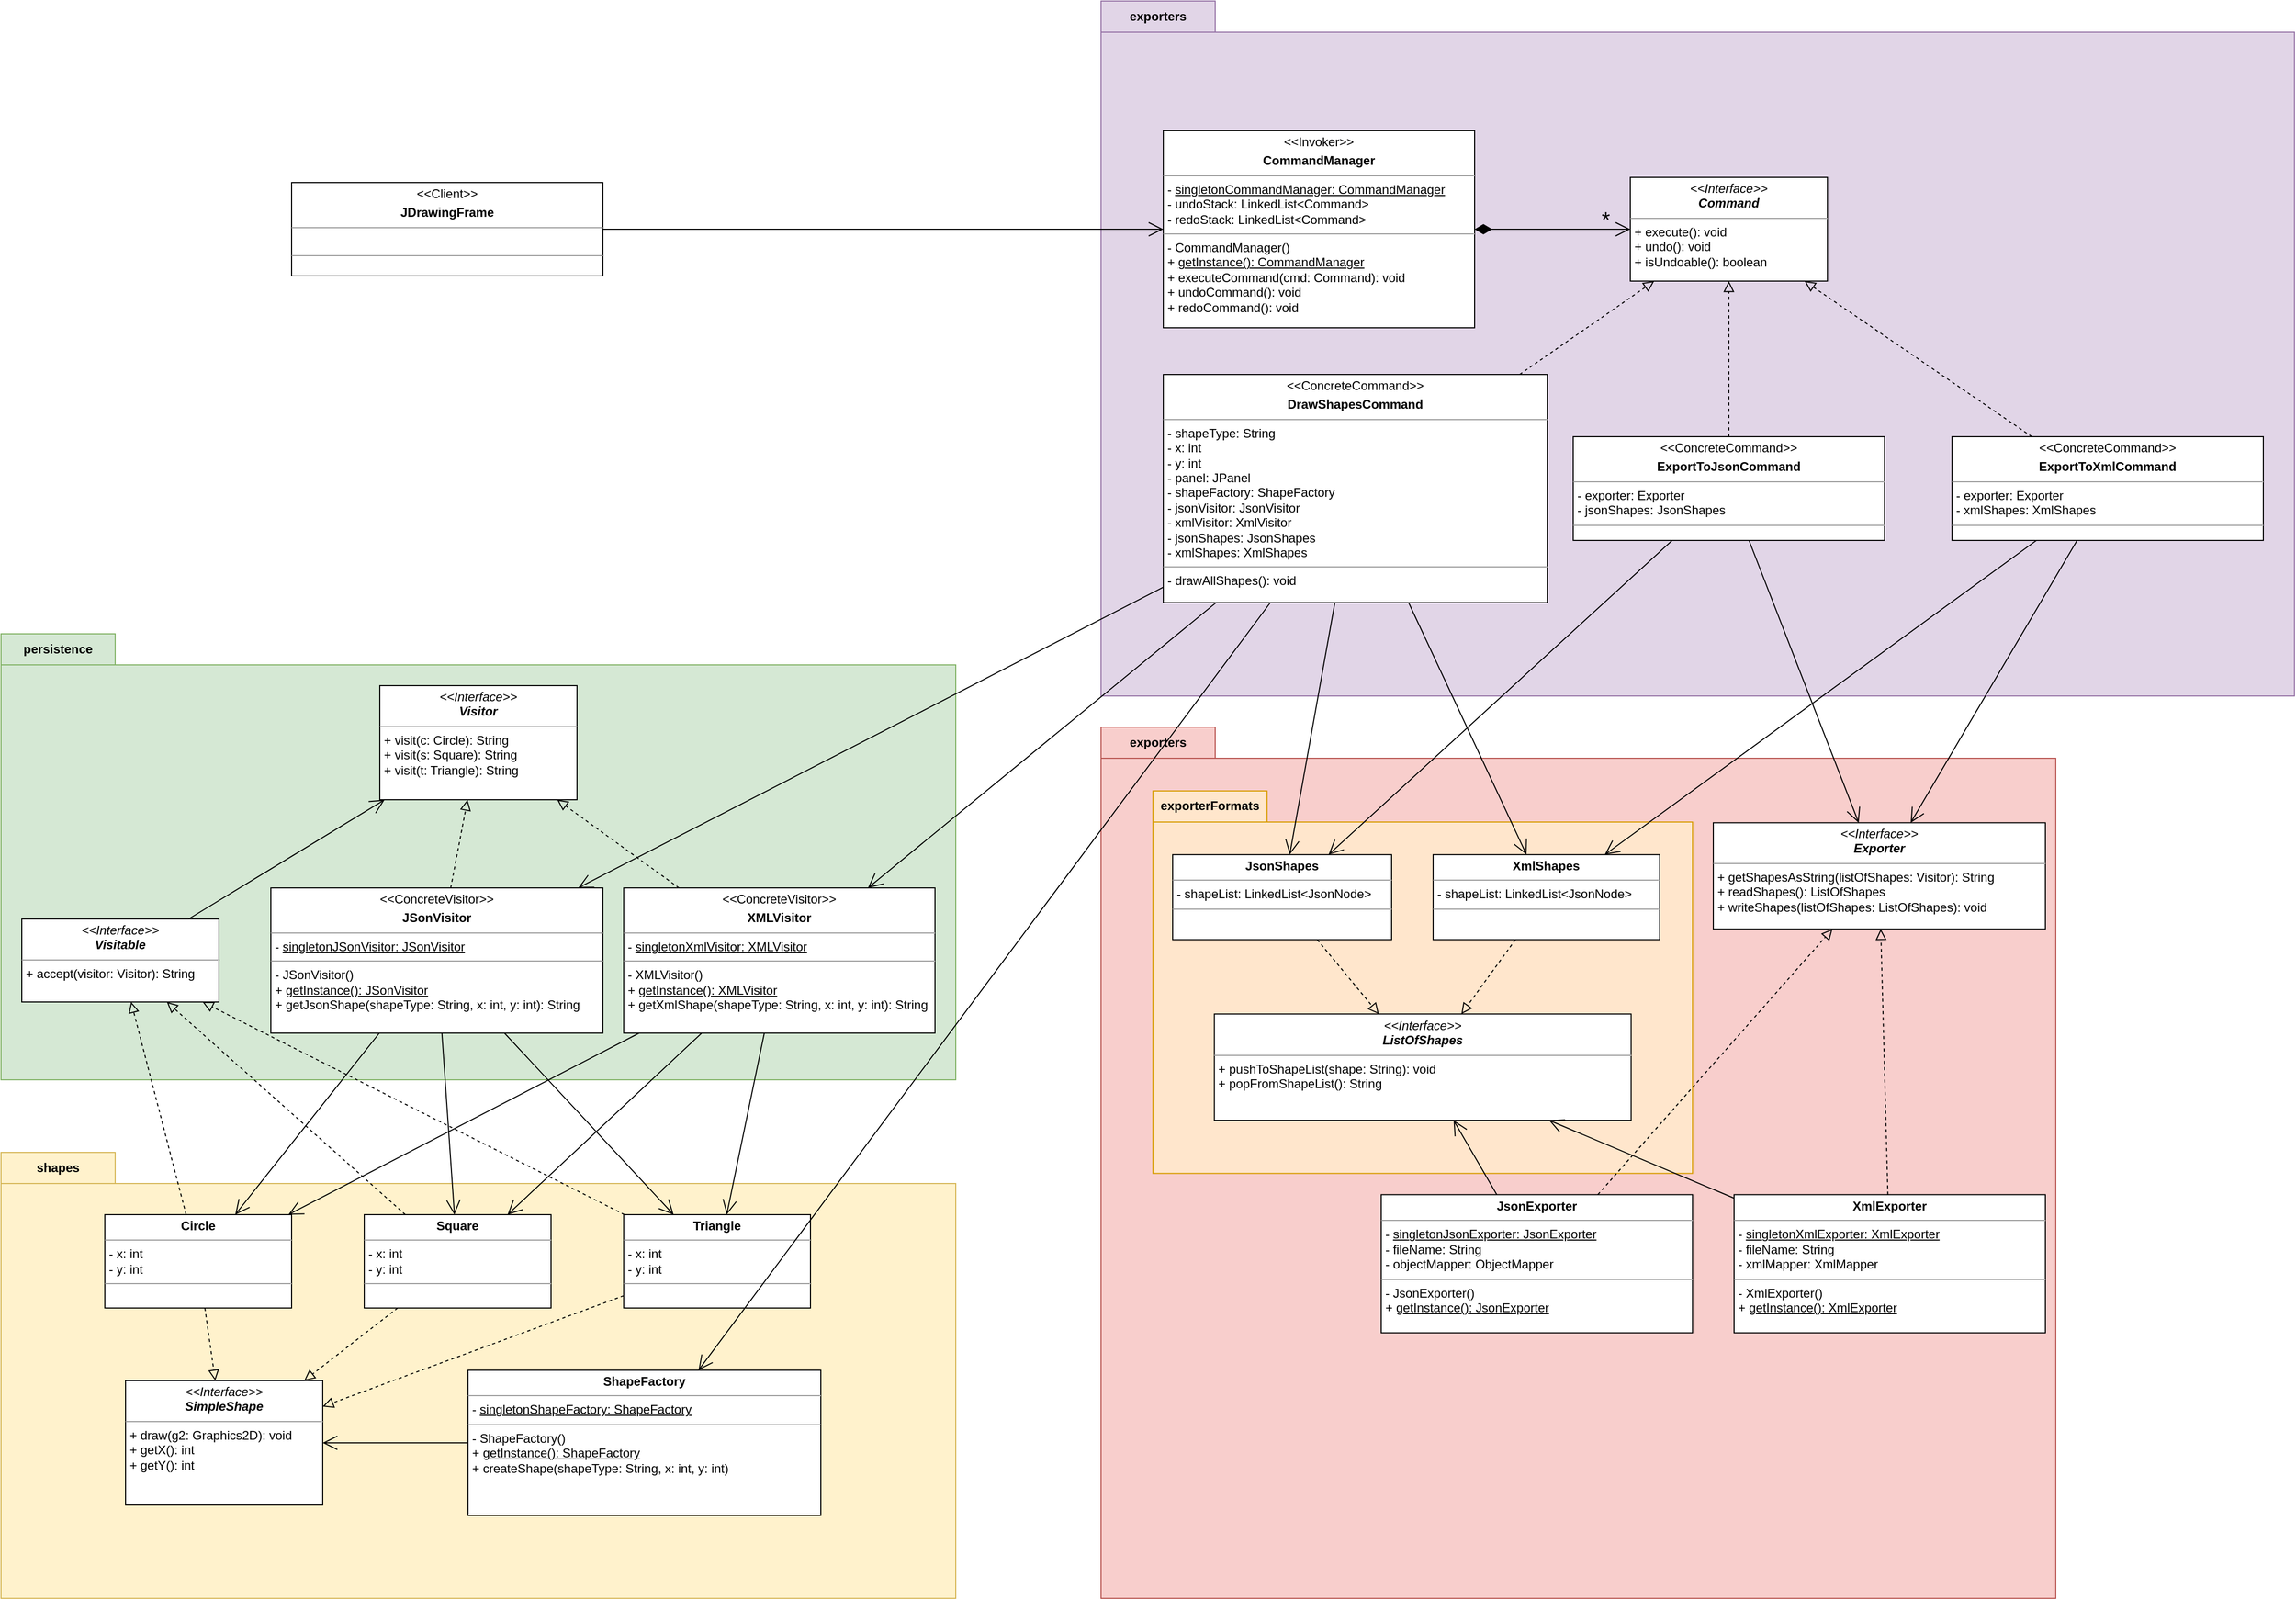 <mxfile version="22.0.2" type="device">
  <diagram name="Page-1" id="yHwHfzgR9e0unk_ksKDr">
    <mxGraphModel dx="1433" dy="1738" grid="1" gridSize="10" guides="1" tooltips="1" connect="1" arrows="1" fold="1" page="1" pageScale="1" pageWidth="1600" pageHeight="900" math="0" shadow="0">
      <root>
        <mxCell id="0" />
        <mxCell id="1" parent="0" />
        <mxCell id="zdaYkoFujApFUORkzW3X-61" value="exporters" style="shape=folder;fontStyle=1;tabWidth=110;tabHeight=30;tabPosition=left;html=1;boundedLbl=1;labelInHeader=1;container=1;collapsible=0;whiteSpace=wrap;fillColor=#e1d5e7;strokeColor=#9673a6;" parent="1" vertex="1">
          <mxGeometry x="1280" y="-660" width="1150" height="670" as="geometry" />
        </mxCell>
        <mxCell id="zdaYkoFujApFUORkzW3X-62" value="" style="html=1;strokeColor=none;resizeWidth=1;resizeHeight=1;fillColor=none;part=1;connectable=0;allowArrows=0;deletable=0;whiteSpace=wrap;" parent="zdaYkoFujApFUORkzW3X-61" vertex="1">
          <mxGeometry width="1150" height="469.0" relative="1" as="geometry">
            <mxPoint y="30" as="offset" />
          </mxGeometry>
        </mxCell>
        <mxCell id="zdaYkoFujApFUORkzW3X-52" value="&lt;p style=&quot;border-color: var(--border-color); margin: 4px 0px 0px; text-align: center;&quot;&gt;&amp;lt;&amp;lt;Invoker&amp;gt;&amp;gt;&lt;/p&gt;&lt;p style=&quot;margin:0px;margin-top:4px;text-align:center;&quot;&gt;&lt;b&gt;CommandManager&lt;/b&gt;&lt;/p&gt;&lt;hr size=&quot;1&quot;&gt;&lt;p style=&quot;margin:0px;margin-left:4px;&quot;&gt;- &lt;u&gt;singletonCommandManager: CommandManager&lt;/u&gt;&lt;/p&gt;&lt;p style=&quot;margin:0px;margin-left:4px;&quot;&gt;- undoStack: LinkedList&amp;lt;Command&amp;gt;&lt;/p&gt;&lt;p style=&quot;margin:0px;margin-left:4px;&quot;&gt;- redoStack: LinkedList&amp;lt;Command&amp;gt;&lt;/p&gt;&lt;hr size=&quot;1&quot;&gt;&lt;p style=&quot;border-color: var(--border-color); margin: 0px 0px 0px 4px;&quot;&gt;- CommandManager()&lt;/p&gt;&lt;p style=&quot;border-color: var(--border-color); margin: 0px 0px 0px 4px;&quot;&gt;+ &lt;u&gt;getInstance(): CommandManager&lt;/u&gt;&lt;/p&gt;&lt;p style=&quot;border-color: var(--border-color); margin: 0px 0px 0px 4px;&quot;&gt;+ executeCommand(cmd: Command): void&lt;/p&gt;&lt;p style=&quot;border-color: var(--border-color); margin: 0px 0px 0px 4px;&quot;&gt;+ undoCommand(): void&lt;/p&gt;&lt;p style=&quot;border-color: var(--border-color); margin: 0px 0px 0px 4px;&quot;&gt;+ redoCommand(): void&lt;/p&gt;" style="verticalAlign=top;align=left;overflow=fill;fontSize=12;fontFamily=Helvetica;html=1;whiteSpace=wrap;" parent="zdaYkoFujApFUORkzW3X-61" vertex="1">
          <mxGeometry x="60" y="125" width="300" height="190" as="geometry" />
        </mxCell>
        <mxCell id="zdaYkoFujApFUORkzW3X-56" value="&lt;p style=&quot;margin:0px;margin-top:4px;text-align:center;&quot;&gt;&amp;lt;&amp;lt;ConcreteCommand&amp;gt;&amp;gt;&lt;/p&gt;&lt;p style=&quot;margin:0px;margin-top:4px;text-align:center;&quot;&gt;&lt;b&gt;DrawShapesCommand&lt;/b&gt;&lt;/p&gt;&lt;hr size=&quot;1&quot;&gt;&lt;p style=&quot;margin:0px;margin-left:4px;&quot;&gt;&lt;span style=&quot;background-color: initial;&quot;&gt;- shapeType: String&lt;/span&gt;&lt;br&gt;&lt;/p&gt;&lt;p style=&quot;margin:0px;margin-left:4px;&quot;&gt;- x: int&lt;/p&gt;&lt;p style=&quot;margin:0px;margin-left:4px;&quot;&gt;- y: int&lt;/p&gt;&lt;p style=&quot;border-color: var(--border-color); margin: 0px 0px 0px 4px;&quot;&gt;- panel: JPanel&lt;/p&gt;&lt;p style=&quot;margin:0px;margin-left:4px;&quot;&gt;- shapeFactory: ShapeFactory&lt;/p&gt;&lt;div&gt;&lt;p style=&quot;border-color: var(--border-color); margin: 0px 0px 0px 4px;&quot;&gt;- jsonVisitor: JsonVisitor&lt;/p&gt;&lt;/div&gt;&lt;div&gt;&lt;p style=&quot;border-color: var(--border-color); margin: 0px 0px 0px 4px;&quot;&gt;- xmlVisitor: XmlVisitor&lt;/p&gt;&lt;/div&gt;&lt;div&gt;&lt;p style=&quot;border-color: var(--border-color); margin: 0px 0px 0px 4px;&quot;&gt;- jsonShapes: JsonShapes&lt;/p&gt;&lt;/div&gt;&lt;div&gt;&lt;p style=&quot;border-color: var(--border-color); margin: 0px 0px 0px 4px;&quot;&gt;- xmlShapes: XmlShapes&lt;/p&gt;&lt;/div&gt;&lt;hr size=&quot;1&quot;&gt;&lt;p style=&quot;border-color: var(--border-color); margin: 0px 0px 0px 4px;&quot;&gt;- drawAllShapes(): void&lt;/p&gt;" style="verticalAlign=top;align=left;overflow=fill;fontSize=12;fontFamily=Helvetica;html=1;whiteSpace=wrap;" parent="zdaYkoFujApFUORkzW3X-61" vertex="1">
          <mxGeometry x="60" y="360" width="370" height="220" as="geometry" />
        </mxCell>
        <mxCell id="zdaYkoFujApFUORkzW3X-51" value="&lt;p style=&quot;margin:0px;margin-top:4px;text-align:center;&quot;&gt;&lt;i&gt;&amp;lt;&amp;lt;Interface&amp;gt;&amp;gt;&lt;/i&gt;&lt;br&gt;&lt;b&gt;&lt;i&gt;Command&lt;/i&gt;&lt;/b&gt;&lt;/p&gt;&lt;hr size=&quot;1&quot;&gt;&lt;p style=&quot;margin:0px;margin-left:4px;&quot;&gt;&lt;/p&gt;&lt;p style=&quot;margin:0px;margin-left:4px;&quot;&gt;+ execute(): void&lt;/p&gt;&lt;p style=&quot;margin:0px;margin-left:4px;&quot;&gt;+ undo(): void&lt;/p&gt;&lt;p style=&quot;margin:0px;margin-left:4px;&quot;&gt;+ isUndoable(): boolean&lt;/p&gt;" style="verticalAlign=top;align=left;overflow=fill;fontSize=12;fontFamily=Helvetica;html=1;whiteSpace=wrap;" parent="zdaYkoFujApFUORkzW3X-61" vertex="1">
          <mxGeometry x="510" y="170" width="190" height="100" as="geometry" />
        </mxCell>
        <mxCell id="zdaYkoFujApFUORkzW3X-58" value="" style="endArrow=block;startArrow=none;endFill=0;startFill=0;endSize=8;html=1;verticalAlign=bottom;dashed=1;labelBackgroundColor=none;rounded=0;" parent="zdaYkoFujApFUORkzW3X-61" source="zdaYkoFujApFUORkzW3X-56" target="zdaYkoFujApFUORkzW3X-51" edge="1">
          <mxGeometry width="160" relative="1" as="geometry">
            <mxPoint x="398" y="630" as="sourcePoint" />
            <mxPoint x="480" y="560" as="targetPoint" />
          </mxGeometry>
        </mxCell>
        <mxCell id="zdaYkoFujApFUORkzW3X-53" value="&lt;p style=&quot;margin:0px;margin-top:4px;text-align:center;&quot;&gt;&amp;lt;&amp;lt;ConcreteCommand&amp;gt;&amp;gt;&lt;/p&gt;&lt;p style=&quot;margin:0px;margin-top:4px;text-align:center;&quot;&gt;&lt;b&gt;ExportToJsonCommand&lt;/b&gt;&lt;/p&gt;&lt;hr size=&quot;1&quot;&gt;&lt;p style=&quot;margin:0px;margin-left:4px;&quot;&gt;- exporter: Exporter&lt;/p&gt;&lt;p style=&quot;margin:0px;margin-left:4px;&quot;&gt;- jsonShapes: JsonShapes&lt;/p&gt;&lt;hr size=&quot;1&quot;&gt;&lt;p style=&quot;border-color: var(--border-color); margin: 0px 0px 0px 4px;&quot;&gt;&lt;br&gt;&lt;/p&gt;" style="verticalAlign=top;align=left;overflow=fill;fontSize=12;fontFamily=Helvetica;html=1;whiteSpace=wrap;" parent="zdaYkoFujApFUORkzW3X-61" vertex="1">
          <mxGeometry x="455" y="420" width="300" height="100" as="geometry" />
        </mxCell>
        <mxCell id="zdaYkoFujApFUORkzW3X-60" value="" style="endArrow=block;startArrow=none;endFill=0;startFill=0;endSize=8;html=1;verticalAlign=bottom;dashed=1;labelBackgroundColor=none;rounded=0;" parent="zdaYkoFujApFUORkzW3X-61" source="zdaYkoFujApFUORkzW3X-53" target="zdaYkoFujApFUORkzW3X-51" edge="1">
          <mxGeometry width="160" relative="1" as="geometry">
            <mxPoint x="359" y="440" as="sourcePoint" />
            <mxPoint x="559" y="290" as="targetPoint" />
          </mxGeometry>
        </mxCell>
        <mxCell id="zdaYkoFujApFUORkzW3X-55" value="&lt;p style=&quot;margin:0px;margin-top:4px;text-align:center;&quot;&gt;&amp;lt;&amp;lt;ConcreteCommand&amp;gt;&amp;gt;&lt;/p&gt;&lt;p style=&quot;margin:0px;margin-top:4px;text-align:center;&quot;&gt;&lt;b&gt;ExportToXmlCommand&lt;/b&gt;&lt;/p&gt;&lt;hr size=&quot;1&quot;&gt;&lt;p style=&quot;margin:0px;margin-left:4px;&quot;&gt;- exporter: Exporter&lt;/p&gt;&lt;p style=&quot;margin:0px;margin-left:4px;&quot;&gt;- xmlShapes: XmlShapes&lt;/p&gt;&lt;hr size=&quot;1&quot;&gt;&lt;p style=&quot;border-color: var(--border-color); margin: 0px 0px 0px 4px;&quot;&gt;&lt;br&gt;&lt;/p&gt;" style="verticalAlign=top;align=left;overflow=fill;fontSize=12;fontFamily=Helvetica;html=1;whiteSpace=wrap;" parent="zdaYkoFujApFUORkzW3X-61" vertex="1">
          <mxGeometry x="820" y="420" width="300" height="100" as="geometry" />
        </mxCell>
        <mxCell id="zdaYkoFujApFUORkzW3X-59" value="" style="endArrow=block;startArrow=none;endFill=0;startFill=0;endSize=8;html=1;verticalAlign=bottom;dashed=1;labelBackgroundColor=none;rounded=0;" parent="zdaYkoFujApFUORkzW3X-61" source="zdaYkoFujApFUORkzW3X-55" target="zdaYkoFujApFUORkzW3X-51" edge="1">
          <mxGeometry width="160" relative="1" as="geometry">
            <mxPoint x="349" y="430" as="sourcePoint" />
            <mxPoint x="549" y="280" as="targetPoint" />
          </mxGeometry>
        </mxCell>
        <mxCell id="zdaYkoFujApFUORkzW3X-90" value="" style="endArrow=open;html=1;endSize=12;startArrow=diamondThin;startSize=14;startFill=1;align=left;verticalAlign=bottom;rounded=0;" parent="zdaYkoFujApFUORkzW3X-61" source="zdaYkoFujApFUORkzW3X-52" target="zdaYkoFujApFUORkzW3X-51" edge="1">
          <mxGeometry x="0.6" relative="1" as="geometry">
            <mxPoint x="320" y="210" as="sourcePoint" />
            <mxPoint x="480" y="210" as="targetPoint" />
            <mxPoint as="offset" />
          </mxGeometry>
        </mxCell>
        <mxCell id="zdaYkoFujApFUORkzW3X-91" value="&lt;font style=&quot;font-size: 21px;&quot;&gt;*&lt;/font&gt;" style="edgeLabel;html=1;align=center;verticalAlign=middle;resizable=0;points=[];fontColor=default;labelBackgroundColor=none;" parent="zdaYkoFujApFUORkzW3X-90" vertex="1" connectable="0">
          <mxGeometry x="0.68" y="2" relative="1" as="geometry">
            <mxPoint y="-8" as="offset" />
          </mxGeometry>
        </mxCell>
        <mxCell id="zdaYkoFujApFUORkzW3X-27" value="exporters" style="shape=folder;fontStyle=1;tabWidth=110;tabHeight=30;tabPosition=left;html=1;boundedLbl=1;labelInHeader=1;container=1;collapsible=0;whiteSpace=wrap;fillColor=#f8cecc;strokeColor=#b85450;" parent="1" vertex="1">
          <mxGeometry x="1280" y="40" width="920" height="840" as="geometry" />
        </mxCell>
        <mxCell id="zdaYkoFujApFUORkzW3X-28" value="" style="html=1;strokeColor=none;resizeWidth=1;resizeHeight=1;fillColor=none;part=1;connectable=0;allowArrows=0;deletable=0;whiteSpace=wrap;" parent="zdaYkoFujApFUORkzW3X-27" vertex="1">
          <mxGeometry width="920" height="588" relative="1" as="geometry">
            <mxPoint y="30" as="offset" />
          </mxGeometry>
        </mxCell>
        <mxCell id="zdaYkoFujApFUORkzW3X-20" value="&lt;p style=&quot;margin:0px;margin-top:4px;text-align:center;&quot;&gt;&lt;b&gt;JsonExporter&lt;/b&gt;&lt;/p&gt;&lt;hr size=&quot;1&quot;&gt;&lt;p style=&quot;margin:0px;margin-left:4px;&quot;&gt;- &lt;u&gt;singletonJsonExporter: JsonExporter&lt;/u&gt;&lt;/p&gt;&lt;p style=&quot;margin:0px;margin-left:4px;&quot;&gt;- fileName: String&lt;/p&gt;&lt;p style=&quot;margin:0px;margin-left:4px;&quot;&gt;- objectMapper: ObjectMapper&lt;/p&gt;&lt;hr size=&quot;1&quot;&gt;&lt;p style=&quot;border-color: var(--border-color); margin: 0px 0px 0px 4px;&quot;&gt;- JsonExporter()&lt;/p&gt;&lt;p style=&quot;border-color: var(--border-color); margin: 0px 0px 0px 4px;&quot;&gt;+ &lt;u&gt;getInstance(): JsonExporter&lt;/u&gt;&lt;/p&gt;&lt;p style=&quot;border-color: var(--border-color); margin: 0px 0px 0px 4px;&quot;&gt;&lt;br&gt;&lt;/p&gt;" style="verticalAlign=top;align=left;overflow=fill;fontSize=12;fontFamily=Helvetica;html=1;whiteSpace=wrap;" parent="zdaYkoFujApFUORkzW3X-27" vertex="1">
          <mxGeometry x="270" y="450.732" width="300" height="133.171" as="geometry" />
        </mxCell>
        <mxCell id="zdaYkoFujApFUORkzW3X-21" value="&lt;p style=&quot;margin:0px;margin-top:4px;text-align:center;&quot;&gt;&lt;b&gt;XmlExporter&lt;/b&gt;&lt;/p&gt;&lt;hr size=&quot;1&quot;&gt;&lt;p style=&quot;margin:0px;margin-left:4px;&quot;&gt;- &lt;u&gt;singletonXmlExporter: XmlExporter&lt;/u&gt;&lt;/p&gt;&lt;p style=&quot;margin:0px;margin-left:4px;&quot;&gt;- fileName: String&lt;/p&gt;&lt;p style=&quot;margin:0px;margin-left:4px;&quot;&gt;- xmlMapper: XmlMapper&lt;/p&gt;&lt;hr size=&quot;1&quot;&gt;&lt;p style=&quot;border-color: var(--border-color); margin: 0px 0px 0px 4px;&quot;&gt;- XmlExporter()&lt;/p&gt;&lt;p style=&quot;border-color: var(--border-color); margin: 0px 0px 0px 4px;&quot;&gt;+ &lt;u&gt;getInstance(): XmlExporter&lt;/u&gt;&lt;/p&gt;&lt;p style=&quot;border-color: var(--border-color); margin: 0px 0px 0px 4px;&quot;&gt;&lt;br&gt;&lt;/p&gt;" style="verticalAlign=top;align=left;overflow=fill;fontSize=12;fontFamily=Helvetica;html=1;whiteSpace=wrap;" parent="zdaYkoFujApFUORkzW3X-27" vertex="1">
          <mxGeometry x="610" y="450.732" width="300" height="133.171" as="geometry" />
        </mxCell>
        <mxCell id="zdaYkoFujApFUORkzW3X-19" value="&lt;p style=&quot;margin:0px;margin-top:4px;text-align:center;&quot;&gt;&lt;i&gt;&amp;lt;&amp;lt;Interface&amp;gt;&amp;gt;&lt;/i&gt;&lt;br&gt;&lt;b&gt;&lt;i&gt;Exporter&lt;/i&gt;&lt;/b&gt;&lt;/p&gt;&lt;hr size=&quot;1&quot;&gt;&lt;p style=&quot;margin:0px;margin-left:4px;&quot;&gt;&lt;/p&gt;&lt;p style=&quot;margin:0px;margin-left:4px;&quot;&gt;+ getShapesAsString(listOfShapes: Visitor): String&lt;/p&gt;&lt;p style=&quot;margin:0px;margin-left:4px;&quot;&gt;+ readShapes(): ListOfShapes&lt;/p&gt;&lt;p style=&quot;margin:0px;margin-left:4px;&quot;&gt;+ writeShapes(listOfShapes: ListOfShapes): void&lt;/p&gt;" style="verticalAlign=top;align=left;overflow=fill;fontSize=12;fontFamily=Helvetica;html=1;whiteSpace=wrap;" parent="zdaYkoFujApFUORkzW3X-27" vertex="1">
          <mxGeometry x="590" y="92.195" width="320" height="102.439" as="geometry" />
        </mxCell>
        <mxCell id="zdaYkoFujApFUORkzW3X-23" value="" style="endArrow=block;startArrow=none;endFill=0;startFill=0;endSize=8;html=1;verticalAlign=bottom;dashed=1;labelBackgroundColor=none;rounded=0;" parent="zdaYkoFujApFUORkzW3X-27" source="zdaYkoFujApFUORkzW3X-21" target="zdaYkoFujApFUORkzW3X-19" edge="1">
          <mxGeometry width="160" relative="1" as="geometry">
            <mxPoint x="321" y="573.659" as="sourcePoint" />
            <mxPoint x="423" y="686.341" as="targetPoint" />
          </mxGeometry>
        </mxCell>
        <mxCell id="zdaYkoFujApFUORkzW3X-36" value="exporterFormats" style="shape=folder;fontStyle=1;tabWidth=110;tabHeight=30;tabPosition=left;html=1;boundedLbl=1;labelInHeader=1;container=1;collapsible=0;whiteSpace=wrap;fillColor=#ffe6cc;strokeColor=#d79b00;" parent="zdaYkoFujApFUORkzW3X-27" vertex="1">
          <mxGeometry x="50" y="61.463" width="520" height="368.78" as="geometry" />
        </mxCell>
        <mxCell id="zdaYkoFujApFUORkzW3X-37" value="" style="html=1;strokeColor=none;resizeWidth=1;resizeHeight=1;fillColor=none;part=1;connectable=0;allowArrows=0;deletable=0;whiteSpace=wrap;" parent="zdaYkoFujApFUORkzW3X-36" vertex="1">
          <mxGeometry width="520" height="258.146" relative="1" as="geometry">
            <mxPoint y="30" as="offset" />
          </mxGeometry>
        </mxCell>
        <mxCell id="zdaYkoFujApFUORkzW3X-44" value="&lt;p style=&quot;margin:0px;margin-top:4px;text-align:center;&quot;&gt;&lt;b&gt;JsonShapes&lt;/b&gt;&lt;/p&gt;&lt;hr size=&quot;1&quot;&gt;&lt;p style=&quot;margin:0px;margin-left:4px;&quot;&gt;&lt;span style=&quot;background-color: initial;&quot;&gt;- shapeList: LinkedList&amp;lt;JsonNode&amp;gt;&lt;/span&gt;&lt;/p&gt;&lt;hr size=&quot;1&quot;&gt;&lt;p style=&quot;border-color: var(--border-color); margin: 0px 0px 0px 4px;&quot;&gt;&lt;br&gt;&lt;/p&gt;" style="verticalAlign=top;align=left;overflow=fill;fontSize=12;fontFamily=Helvetica;html=1;whiteSpace=wrap;" parent="zdaYkoFujApFUORkzW3X-36" vertex="1">
          <mxGeometry x="19.02" y="61.463" width="210.98" height="81.951" as="geometry" />
        </mxCell>
        <mxCell id="zdaYkoFujApFUORkzW3X-46" value="&lt;p style=&quot;margin:0px;margin-top:4px;text-align:center;&quot;&gt;&lt;i&gt;&amp;lt;&amp;lt;Interface&amp;gt;&amp;gt;&lt;/i&gt;&lt;br&gt;&lt;b&gt;&lt;i&gt;ListOfShapes&lt;/i&gt;&lt;/b&gt;&lt;/p&gt;&lt;hr size=&quot;1&quot;&gt;&lt;p style=&quot;margin:0px;margin-left:4px;&quot;&gt;&lt;/p&gt;&lt;p style=&quot;margin:0px;margin-left:4px;&quot;&gt;&lt;span style=&quot;background-color: initial;&quot;&gt;+ pushToShapeList(shape: String): void&lt;/span&gt;&lt;br&gt;&lt;/p&gt;&lt;p style=&quot;margin:0px;margin-left:4px;&quot;&gt;+ popFromShapeList(): String&lt;/p&gt;" style="verticalAlign=top;align=left;overflow=fill;fontSize=12;fontFamily=Helvetica;html=1;whiteSpace=wrap;" parent="zdaYkoFujApFUORkzW3X-36" vertex="1">
          <mxGeometry x="59.21" y="215.122" width="401.59" height="102.439" as="geometry" />
        </mxCell>
        <mxCell id="zdaYkoFujApFUORkzW3X-47" value="" style="endArrow=block;startArrow=none;endFill=0;startFill=0;endSize=8;html=1;verticalAlign=bottom;dashed=1;labelBackgroundColor=none;rounded=0;" parent="zdaYkoFujApFUORkzW3X-36" source="zdaYkoFujApFUORkzW3X-44" target="zdaYkoFujApFUORkzW3X-46" edge="1">
          <mxGeometry width="160" relative="1" as="geometry">
            <mxPoint x="182" y="563.415" as="sourcePoint" />
            <mxPoint x="223.854" y="614.634" as="targetPoint" />
          </mxGeometry>
        </mxCell>
        <mxCell id="zdaYkoFujApFUORkzW3X-48" value="" style="endArrow=block;startArrow=none;endFill=0;startFill=0;endSize=8;html=1;verticalAlign=bottom;dashed=1;labelBackgroundColor=none;rounded=0;" parent="zdaYkoFujApFUORkzW3X-36" source="zdaYkoFujApFUORkzW3X-49" target="zdaYkoFujApFUORkzW3X-46" edge="1">
          <mxGeometry width="160" relative="1" as="geometry">
            <mxPoint x="338.211" y="194.634" as="sourcePoint" />
            <mxPoint x="217.512" y="256.098" as="targetPoint" />
          </mxGeometry>
        </mxCell>
        <mxCell id="zdaYkoFujApFUORkzW3X-49" value="&lt;p style=&quot;margin:0px;margin-top:4px;text-align:center;&quot;&gt;&lt;b&gt;XmlShapes&lt;/b&gt;&lt;/p&gt;&lt;hr size=&quot;1&quot;&gt;&lt;p style=&quot;margin:0px;margin-left:4px;&quot;&gt;&lt;span style=&quot;background-color: initial;&quot;&gt;- shapeList: LinkedList&amp;lt;JsonNode&amp;gt;&lt;/span&gt;&lt;/p&gt;&lt;hr size=&quot;1&quot;&gt;&lt;p style=&quot;border-color: var(--border-color); margin: 0px 0px 0px 4px;&quot;&gt;&lt;br&gt;&lt;/p&gt;" style="verticalAlign=top;align=left;overflow=fill;fontSize=12;fontFamily=Helvetica;html=1;whiteSpace=wrap;" parent="zdaYkoFujApFUORkzW3X-36" vertex="1">
          <mxGeometry x="270" y="61.463" width="218.29" height="81.951" as="geometry" />
        </mxCell>
        <mxCell id="zdaYkoFujApFUORkzW3X-50" value="" style="endArrow=open;endFill=1;endSize=12;html=1;rounded=0;" parent="zdaYkoFujApFUORkzW3X-27" source="zdaYkoFujApFUORkzW3X-20" target="zdaYkoFujApFUORkzW3X-46" edge="1">
          <mxGeometry width="160" relative="1" as="geometry">
            <mxPoint x="320" y="604.39" as="sourcePoint" />
            <mxPoint x="480" y="604.39" as="targetPoint" />
          </mxGeometry>
        </mxCell>
        <mxCell id="zdaYkoFujApFUORkzW3X-22" value="" style="endArrow=block;startArrow=none;endFill=0;startFill=0;endSize=8;html=1;verticalAlign=bottom;dashed=1;labelBackgroundColor=none;rounded=0;" parent="zdaYkoFujApFUORkzW3X-27" source="zdaYkoFujApFUORkzW3X-20" target="zdaYkoFujApFUORkzW3X-19" edge="1">
          <mxGeometry width="160" relative="1" as="geometry">
            <mxPoint x="240" y="829.756" as="sourcePoint" />
            <mxPoint x="450" y="860.488" as="targetPoint" />
          </mxGeometry>
        </mxCell>
        <mxCell id="jvZItOYcWWaVRexkqu7U-1" value="" style="endArrow=open;endFill=1;endSize=12;html=1;rounded=0;" parent="zdaYkoFujApFUORkzW3X-27" source="zdaYkoFujApFUORkzW3X-21" target="zdaYkoFujApFUORkzW3X-46" edge="1">
          <mxGeometry width="160" relative="1" as="geometry">
            <mxPoint x="391" y="461" as="sourcePoint" />
            <mxPoint x="350" y="389" as="targetPoint" />
          </mxGeometry>
        </mxCell>
        <mxCell id="zdaYkoFujApFUORkzW3X-15" value="persistence" style="shape=folder;fontStyle=1;tabWidth=110;tabHeight=30;tabPosition=left;html=1;boundedLbl=1;labelInHeader=1;container=1;collapsible=0;whiteSpace=wrap;fillColor=#d5e8d4;strokeColor=#82b366;" parent="1" vertex="1">
          <mxGeometry x="220" y="-50" width="920" height="430" as="geometry" />
        </mxCell>
        <mxCell id="zdaYkoFujApFUORkzW3X-16" value="" style="html=1;strokeColor=none;resizeWidth=1;resizeHeight=1;fillColor=none;part=1;connectable=0;allowArrows=0;deletable=0;whiteSpace=wrap;" parent="zdaYkoFujApFUORkzW3X-15" vertex="1">
          <mxGeometry width="920" height="301" relative="1" as="geometry">
            <mxPoint y="30" as="offset" />
          </mxGeometry>
        </mxCell>
        <mxCell id="zCLVzjutfTqSLtrkokwM-8" value="&lt;p style=&quot;margin:0px;margin-top:4px;text-align:center;&quot;&gt;&lt;i&gt;&amp;lt;&amp;lt;Interface&amp;gt;&amp;gt;&lt;/i&gt;&lt;br&gt;&lt;b&gt;&lt;i&gt;Visitable&lt;/i&gt;&lt;/b&gt;&lt;/p&gt;&lt;hr size=&quot;1&quot;&gt;&lt;p style=&quot;margin:0px;margin-left:4px;&quot;&gt;&lt;/p&gt;&lt;p style=&quot;margin:0px;margin-left:4px;&quot;&gt;+ accept(visitor: Visitor): String&lt;/p&gt;" style="verticalAlign=top;align=left;overflow=fill;fontSize=12;fontFamily=Helvetica;html=1;whiteSpace=wrap;" parent="zdaYkoFujApFUORkzW3X-15" vertex="1">
          <mxGeometry x="20" y="275" width="190" height="80" as="geometry" />
        </mxCell>
        <mxCell id="zdaYkoFujApFUORkzW3X-9" value="&lt;p style=&quot;margin:0px;margin-top:4px;text-align:center;&quot;&gt;&amp;lt;&amp;lt;ConcreteVisitor&amp;gt;&amp;gt;&lt;/p&gt;&lt;p style=&quot;margin:0px;margin-top:4px;text-align:center;&quot;&gt;&lt;b&gt;JSonVisitor&lt;/b&gt;&lt;/p&gt;&lt;hr size=&quot;1&quot;&gt;&lt;p style=&quot;margin:0px;margin-left:4px;&quot;&gt;- &lt;u&gt;singletonJSonVisitor: JSonVisitor&lt;/u&gt;&lt;/p&gt;&lt;hr size=&quot;1&quot;&gt;&lt;p style=&quot;border-color: var(--border-color); margin: 0px 0px 0px 4px;&quot;&gt;- JSonVisitor()&lt;/p&gt;&lt;p style=&quot;border-color: var(--border-color); margin: 0px 0px 0px 4px;&quot;&gt;+ &lt;u&gt;getInstance(): JSonVisitor&lt;/u&gt;&lt;/p&gt;&lt;p style=&quot;border-color: var(--border-color); margin: 0px 0px 0px 4px;&quot;&gt;+ getJsonShape(shapeType: String, x: int, y: int): String&lt;/p&gt;" style="verticalAlign=top;align=left;overflow=fill;fontSize=12;fontFamily=Helvetica;html=1;whiteSpace=wrap;" parent="zdaYkoFujApFUORkzW3X-15" vertex="1">
          <mxGeometry x="260" y="245" width="320" height="140" as="geometry" />
        </mxCell>
        <mxCell id="zdaYkoFujApFUORkzW3X-10" value="&lt;p style=&quot;margin:0px;margin-top:4px;text-align:center;&quot;&gt;&amp;lt;&amp;lt;ConcreteVisitor&amp;gt;&amp;gt;&lt;b&gt;&lt;br&gt;&lt;/b&gt;&lt;/p&gt;&lt;p style=&quot;margin:0px;margin-top:4px;text-align:center;&quot;&gt;&lt;b&gt;XMLVisitor&lt;/b&gt;&lt;/p&gt;&lt;hr size=&quot;1&quot;&gt;&lt;p style=&quot;margin:0px;margin-left:4px;&quot;&gt;- &lt;u&gt;singletonXmlVisitor: XMLVisitor&lt;/u&gt;&lt;/p&gt;&lt;hr size=&quot;1&quot;&gt;&lt;p style=&quot;border-color: var(--border-color); margin: 0px 0px 0px 4px;&quot;&gt;- XMLVisitor()&lt;/p&gt;&lt;p style=&quot;border-color: var(--border-color); margin: 0px 0px 0px 4px;&quot;&gt;+ &lt;u&gt;getInstance(): XMLVisitor&lt;/u&gt;&lt;/p&gt;&lt;p style=&quot;border-color: var(--border-color); margin: 0px 0px 0px 4px;&quot;&gt;+ getXmlShape(shapeType: String, x: int, y: int): String&lt;/p&gt;" style="verticalAlign=top;align=left;overflow=fill;fontSize=12;fontFamily=Helvetica;html=1;whiteSpace=wrap;" parent="zdaYkoFujApFUORkzW3X-15" vertex="1">
          <mxGeometry x="600" y="245" width="300" height="140" as="geometry" />
        </mxCell>
        <mxCell id="zdaYkoFujApFUORkzW3X-2" value="&lt;p style=&quot;margin:0px;margin-top:4px;text-align:center;&quot;&gt;&lt;i&gt;&amp;lt;&amp;lt;Interface&amp;gt;&amp;gt;&lt;/i&gt;&lt;br&gt;&lt;b&gt;&lt;i&gt;Visitor&lt;/i&gt;&lt;/b&gt;&lt;/p&gt;&lt;hr size=&quot;1&quot;&gt;&lt;p style=&quot;margin:0px;margin-left:4px;&quot;&gt;&lt;/p&gt;&lt;p style=&quot;margin:0px;margin-left:4px;&quot;&gt;+ visit(c: Circle): String&lt;br&gt;&lt;/p&gt;&lt;p style=&quot;margin:0px;margin-left:4px;&quot;&gt;+ visit(s: Square): String&lt;br&gt;&lt;/p&gt;&lt;p style=&quot;margin:0px;margin-left:4px;&quot;&gt;+ visit(t: Triangle): String&lt;br&gt;&lt;/p&gt;" style="verticalAlign=top;align=left;overflow=fill;fontSize=12;fontFamily=Helvetica;html=1;whiteSpace=wrap;" parent="zdaYkoFujApFUORkzW3X-15" vertex="1">
          <mxGeometry x="365" y="50" width="190" height="110" as="geometry" />
        </mxCell>
        <mxCell id="zdaYkoFujApFUORkzW3X-12" value="" style="endArrow=block;startArrow=none;endFill=0;startFill=0;endSize=8;html=1;verticalAlign=bottom;dashed=1;labelBackgroundColor=none;rounded=0;" parent="zdaYkoFujApFUORkzW3X-15" source="zdaYkoFujApFUORkzW3X-10" target="zdaYkoFujApFUORkzW3X-2" edge="1">
          <mxGeometry width="160" relative="1" as="geometry">
            <mxPoint x="415" y="240" as="sourcePoint" />
            <mxPoint x="539" y="320" as="targetPoint" />
          </mxGeometry>
        </mxCell>
        <mxCell id="zdaYkoFujApFUORkzW3X-11" value="" style="endArrow=block;startArrow=none;endFill=0;startFill=0;endSize=8;html=1;verticalAlign=bottom;dashed=1;labelBackgroundColor=none;rounded=0;" parent="zdaYkoFujApFUORkzW3X-15" source="zdaYkoFujApFUORkzW3X-9" target="zdaYkoFujApFUORkzW3X-2" edge="1">
          <mxGeometry width="160" relative="1" as="geometry">
            <mxPoint x="620" y="552" as="sourcePoint" />
            <mxPoint x="330" y="430" as="targetPoint" />
          </mxGeometry>
        </mxCell>
        <mxCell id="zdaYkoFujApFUORkzW3X-17" value="" style="endArrow=open;endFill=1;endSize=12;html=1;rounded=0;" parent="zdaYkoFujApFUORkzW3X-15" source="zCLVzjutfTqSLtrkokwM-8" target="zdaYkoFujApFUORkzW3X-2" edge="1">
          <mxGeometry width="160" relative="1" as="geometry">
            <mxPoint x="320" y="556" as="sourcePoint" />
            <mxPoint x="533" y="430" as="targetPoint" />
          </mxGeometry>
        </mxCell>
        <mxCell id="zdaYkoFujApFUORkzW3X-13" value="shapes" style="shape=folder;fontStyle=1;tabWidth=110;tabHeight=30;tabPosition=left;html=1;boundedLbl=1;labelInHeader=1;container=1;collapsible=0;whiteSpace=wrap;fillColor=#fff2cc;strokeColor=#d6b656;" parent="1" vertex="1">
          <mxGeometry x="220" y="450" width="920" height="430" as="geometry" />
        </mxCell>
        <mxCell id="zdaYkoFujApFUORkzW3X-14" value="" style="html=1;strokeColor=none;resizeWidth=1;resizeHeight=1;fillColor=none;part=1;connectable=0;allowArrows=0;deletable=0;whiteSpace=wrap;" parent="zdaYkoFujApFUORkzW3X-13" vertex="1">
          <mxGeometry width="920" height="301" relative="1" as="geometry">
            <mxPoint y="30" as="offset" />
          </mxGeometry>
        </mxCell>
        <mxCell id="zCLVzjutfTqSLtrkokwM-7" value="&lt;p style=&quot;margin:0px;margin-top:4px;text-align:center;&quot;&gt;&lt;b&gt;Circle&lt;/b&gt;&lt;/p&gt;&lt;hr size=&quot;1&quot;&gt;&lt;p style=&quot;margin:0px;margin-left:4px;&quot;&gt;- x: int&lt;/p&gt;&lt;p style=&quot;margin:0px;margin-left:4px;&quot;&gt;- y: int&lt;/p&gt;&lt;hr size=&quot;1&quot;&gt;&lt;p style=&quot;border-color: var(--border-color); margin: 0px 0px 0px 4px;&quot;&gt;&lt;br&gt;&lt;/p&gt;" style="verticalAlign=top;align=left;overflow=fill;fontSize=12;fontFamily=Helvetica;html=1;whiteSpace=wrap;" parent="zdaYkoFujApFUORkzW3X-13" vertex="1">
          <mxGeometry x="100" y="60" width="180" height="90" as="geometry" />
        </mxCell>
        <mxCell id="zCLVzjutfTqSLtrkokwM-16" value="&lt;p style=&quot;margin:0px;margin-top:4px;text-align:center;&quot;&gt;&lt;b&gt;Square&lt;/b&gt;&lt;/p&gt;&lt;hr size=&quot;1&quot;&gt;&lt;p style=&quot;margin:0px;margin-left:4px;&quot;&gt;- x: int&lt;/p&gt;&lt;p style=&quot;margin:0px;margin-left:4px;&quot;&gt;- y: int&lt;/p&gt;&lt;hr size=&quot;1&quot;&gt;&lt;p style=&quot;border-color: var(--border-color); margin: 0px 0px 0px 4px;&quot;&gt;&lt;br&gt;&lt;/p&gt;" style="verticalAlign=top;align=left;overflow=fill;fontSize=12;fontFamily=Helvetica;html=1;whiteSpace=wrap;" parent="zdaYkoFujApFUORkzW3X-13" vertex="1">
          <mxGeometry x="350" y="60" width="180" height="90" as="geometry" />
        </mxCell>
        <mxCell id="zCLVzjutfTqSLtrkokwM-17" value="&lt;p style=&quot;margin:0px;margin-top:4px;text-align:center;&quot;&gt;&lt;b&gt;Triangle&lt;/b&gt;&lt;/p&gt;&lt;hr size=&quot;1&quot;&gt;&lt;p style=&quot;margin:0px;margin-left:4px;&quot;&gt;- x: int&lt;/p&gt;&lt;p style=&quot;margin:0px;margin-left:4px;&quot;&gt;- y: int&lt;/p&gt;&lt;hr size=&quot;1&quot;&gt;&lt;p style=&quot;border-color: var(--border-color); margin: 0px 0px 0px 4px;&quot;&gt;&lt;br&gt;&lt;/p&gt;" style="verticalAlign=top;align=left;overflow=fill;fontSize=12;fontFamily=Helvetica;html=1;whiteSpace=wrap;" parent="zdaYkoFujApFUORkzW3X-13" vertex="1">
          <mxGeometry x="600" y="60" width="180" height="90" as="geometry" />
        </mxCell>
        <mxCell id="zCLVzjutfTqSLtrkokwM-6" value="&lt;p style=&quot;margin:0px;margin-top:4px;text-align:center;&quot;&gt;&lt;i&gt;&amp;lt;&amp;lt;Interface&amp;gt;&amp;gt;&lt;/i&gt;&lt;br&gt;&lt;b&gt;&lt;i&gt;SimpleShape&lt;/i&gt;&lt;/b&gt;&lt;/p&gt;&lt;hr size=&quot;1&quot;&gt;&lt;p style=&quot;margin:0px;margin-left:4px;&quot;&gt;&lt;/p&gt;&lt;p style=&quot;margin:0px;margin-left:4px;&quot;&gt;+ draw(g2: Graphics2D): void&lt;br&gt;+ getX(): int&lt;/p&gt;&lt;p style=&quot;margin:0px;margin-left:4px;&quot;&gt;+ getY(): int&lt;/p&gt;" style="verticalAlign=top;align=left;overflow=fill;fontSize=12;fontFamily=Helvetica;html=1;whiteSpace=wrap;" parent="zdaYkoFujApFUORkzW3X-13" vertex="1">
          <mxGeometry x="120" y="220" width="190" height="120" as="geometry" />
        </mxCell>
        <mxCell id="zCLVzjutfTqSLtrkokwM-15" value="" style="endArrow=block;startArrow=none;endFill=0;startFill=0;endSize=8;html=1;verticalAlign=bottom;dashed=1;labelBackgroundColor=none;rounded=0;" parent="zdaYkoFujApFUORkzW3X-13" source="zCLVzjutfTqSLtrkokwM-7" target="zCLVzjutfTqSLtrkokwM-6" edge="1">
          <mxGeometry width="160" relative="1" as="geometry">
            <mxPoint x="487" y="100" as="sourcePoint" />
            <mxPoint x="420" y="-90" as="targetPoint" />
          </mxGeometry>
        </mxCell>
        <mxCell id="w9Ub0V21N-MGmAv5H9Z2-1" value="" style="endArrow=block;startArrow=none;endFill=0;startFill=0;endSize=8;html=1;verticalAlign=bottom;dashed=1;labelBackgroundColor=none;rounded=0;" parent="zdaYkoFujApFUORkzW3X-13" source="zCLVzjutfTqSLtrkokwM-16" target="zCLVzjutfTqSLtrkokwM-6" edge="1">
          <mxGeometry width="160" relative="1" as="geometry">
            <mxPoint x="212" y="200" as="sourcePoint" />
            <mxPoint x="213" y="260" as="targetPoint" />
          </mxGeometry>
        </mxCell>
        <mxCell id="w9Ub0V21N-MGmAv5H9Z2-3" value="" style="endArrow=block;startArrow=none;endFill=0;startFill=0;endSize=8;html=1;verticalAlign=bottom;dashed=1;labelBackgroundColor=none;rounded=0;" parent="zdaYkoFujApFUORkzW3X-13" source="zCLVzjutfTqSLtrkokwM-17" target="zCLVzjutfTqSLtrkokwM-6" edge="1">
          <mxGeometry width="160" relative="1" as="geometry">
            <mxPoint x="338" y="200" as="sourcePoint" />
            <mxPoint x="277" y="260" as="targetPoint" />
          </mxGeometry>
        </mxCell>
        <mxCell id="w9Ub0V21N-MGmAv5H9Z2-7" value="&lt;p style=&quot;margin:0px;margin-top:4px;text-align:center;&quot;&gt;&lt;b&gt;ShapeFactory&lt;/b&gt;&lt;/p&gt;&lt;hr size=&quot;1&quot;&gt;&lt;p style=&quot;margin:0px;margin-left:4px;&quot;&gt;- &lt;u&gt;singletonShapeFactory: ShapeFactory&lt;/u&gt;&lt;/p&gt;&lt;hr size=&quot;1&quot;&gt;&lt;p style=&quot;border-color: var(--border-color); margin: 0px 0px 0px 4px;&quot;&gt;- ShapeFactory()&lt;/p&gt;&lt;p style=&quot;border-color: var(--border-color); margin: 0px 0px 0px 4px;&quot;&gt;+ &lt;u&gt;getInstance(): ShapeFactory&lt;/u&gt;&lt;/p&gt;&lt;p style=&quot;border-color: var(--border-color); margin: 0px 0px 0px 4px;&quot;&gt;+ createShape(shapeType: String, x: int, y: int)&lt;/p&gt;" style="verticalAlign=top;align=left;overflow=fill;fontSize=12;fontFamily=Helvetica;html=1;whiteSpace=wrap;" parent="zdaYkoFujApFUORkzW3X-13" vertex="1">
          <mxGeometry x="450" y="210" width="340" height="140" as="geometry" />
        </mxCell>
        <mxCell id="zdaYkoFujApFUORkzW3X-1" value="" style="endArrow=open;endFill=1;endSize=12;html=1;rounded=0;" parent="zdaYkoFujApFUORkzW3X-13" source="w9Ub0V21N-MGmAv5H9Z2-7" target="zCLVzjutfTqSLtrkokwM-6" edge="1">
          <mxGeometry width="160" relative="1" as="geometry">
            <mxPoint x="410" y="120" as="sourcePoint" />
            <mxPoint x="570" y="120" as="targetPoint" />
          </mxGeometry>
        </mxCell>
        <mxCell id="zCLVzjutfTqSLtrkokwM-14" value="" style="endArrow=block;startArrow=none;endFill=0;startFill=0;endSize=8;html=1;verticalAlign=bottom;dashed=1;labelBackgroundColor=none;rounded=0;" parent="1" source="zCLVzjutfTqSLtrkokwM-7" target="zCLVzjutfTqSLtrkokwM-8" edge="1">
          <mxGeometry width="160" relative="1" as="geometry">
            <mxPoint x="610" y="430" as="sourcePoint" />
            <mxPoint x="770" y="430" as="targetPoint" />
          </mxGeometry>
        </mxCell>
        <mxCell id="w9Ub0V21N-MGmAv5H9Z2-5" value="" style="endArrow=block;startArrow=none;endFill=0;startFill=0;endSize=8;html=1;verticalAlign=bottom;dashed=1;labelBackgroundColor=none;rounded=0;" parent="1" source="zCLVzjutfTqSLtrkokwM-16" target="zCLVzjutfTqSLtrkokwM-8" edge="1">
          <mxGeometry width="160" relative="1" as="geometry">
            <mxPoint x="465" y="490" as="sourcePoint" />
            <mxPoint x="506" y="300" as="targetPoint" />
          </mxGeometry>
        </mxCell>
        <mxCell id="w9Ub0V21N-MGmAv5H9Z2-6" value="" style="endArrow=block;startArrow=none;endFill=0;startFill=0;endSize=8;html=1;verticalAlign=bottom;dashed=1;labelBackgroundColor=none;rounded=0;" parent="1" source="zCLVzjutfTqSLtrkokwM-17" target="zCLVzjutfTqSLtrkokwM-8" edge="1">
          <mxGeometry width="160" relative="1" as="geometry">
            <mxPoint x="619" y="490" as="sourcePoint" />
            <mxPoint x="533" y="300" as="targetPoint" />
          </mxGeometry>
        </mxCell>
        <mxCell id="zdaYkoFujApFUORkzW3X-76" value="" style="endArrow=open;endFill=1;endSize=12;html=1;rounded=0;" parent="1" source="zdaYkoFujApFUORkzW3X-9" target="zCLVzjutfTqSLtrkokwM-7" edge="1">
          <mxGeometry width="160" relative="1" as="geometry">
            <mxPoint x="680" y="740" as="sourcePoint" />
            <mxPoint x="540" y="740" as="targetPoint" />
          </mxGeometry>
        </mxCell>
        <mxCell id="zdaYkoFujApFUORkzW3X-77" value="" style="endArrow=open;endFill=1;endSize=12;html=1;rounded=0;" parent="1" source="zdaYkoFujApFUORkzW3X-9" target="zCLVzjutfTqSLtrkokwM-17" edge="1">
          <mxGeometry width="160" relative="1" as="geometry">
            <mxPoint x="505" y="170" as="sourcePoint" />
            <mxPoint x="430" y="520" as="targetPoint" />
          </mxGeometry>
        </mxCell>
        <mxCell id="zdaYkoFujApFUORkzW3X-78" value="" style="endArrow=open;endFill=1;endSize=12;html=1;rounded=0;" parent="1" source="zdaYkoFujApFUORkzW3X-9" target="zCLVzjutfTqSLtrkokwM-16" edge="1">
          <mxGeometry width="160" relative="1" as="geometry">
            <mxPoint x="515" y="180" as="sourcePoint" />
            <mxPoint x="440" y="530" as="targetPoint" />
          </mxGeometry>
        </mxCell>
        <mxCell id="zdaYkoFujApFUORkzW3X-82" value="" style="endArrow=open;endFill=1;endSize=12;html=1;rounded=0;" parent="1" source="zdaYkoFujApFUORkzW3X-10" target="zCLVzjutfTqSLtrkokwM-17" edge="1">
          <mxGeometry width="160" relative="1" as="geometry">
            <mxPoint x="580" y="170" as="sourcePoint" />
            <mxPoint x="881" y="520" as="targetPoint" />
          </mxGeometry>
        </mxCell>
        <mxCell id="zdaYkoFujApFUORkzW3X-83" value="" style="endArrow=open;endFill=1;endSize=12;html=1;rounded=0;" parent="1" source="zdaYkoFujApFUORkzW3X-10" target="zCLVzjutfTqSLtrkokwM-7" edge="1">
          <mxGeometry width="160" relative="1" as="geometry">
            <mxPoint x="869" y="170" as="sourcePoint" />
            <mxPoint x="914" y="520" as="targetPoint" />
          </mxGeometry>
        </mxCell>
        <mxCell id="zdaYkoFujApFUORkzW3X-84" value="" style="endArrow=open;endFill=1;endSize=12;html=1;rounded=0;" parent="1" source="zdaYkoFujApFUORkzW3X-10" target="zCLVzjutfTqSLtrkokwM-16" edge="1">
          <mxGeometry width="160" relative="1" as="geometry">
            <mxPoint x="879" y="180" as="sourcePoint" />
            <mxPoint x="924" y="530" as="targetPoint" />
          </mxGeometry>
        </mxCell>
        <mxCell id="zdaYkoFujApFUORkzW3X-85" value="" style="endArrow=open;endFill=1;endSize=12;html=1;rounded=0;" parent="1" source="zdaYkoFujApFUORkzW3X-53" target="zdaYkoFujApFUORkzW3X-19" edge="1">
          <mxGeometry width="160" relative="1" as="geometry">
            <mxPoint x="1722" y="320" as="sourcePoint" />
            <mxPoint x="1918" y="240" as="targetPoint" />
          </mxGeometry>
        </mxCell>
        <mxCell id="zdaYkoFujApFUORkzW3X-86" value="" style="endArrow=open;endFill=1;endSize=12;html=1;rounded=0;" parent="1" source="zdaYkoFujApFUORkzW3X-55" target="zdaYkoFujApFUORkzW3X-19" edge="1">
          <mxGeometry width="160" relative="1" as="geometry">
            <mxPoint x="1819" y="-130" as="sourcePoint" />
            <mxPoint x="2006" y="140" as="targetPoint" />
          </mxGeometry>
        </mxCell>
        <mxCell id="zdaYkoFujApFUORkzW3X-87" value="" style="endArrow=open;endFill=1;endSize=12;html=1;rounded=0;" parent="1" source="zdaYkoFujApFUORkzW3X-55" target="zdaYkoFujApFUORkzW3X-49" edge="1">
          <mxGeometry width="160" relative="1" as="geometry">
            <mxPoint x="2135" y="-130" as="sourcePoint" />
            <mxPoint x="2055" y="140" as="targetPoint" />
          </mxGeometry>
        </mxCell>
        <mxCell id="zdaYkoFujApFUORkzW3X-88" value="" style="endArrow=open;endFill=1;endSize=12;html=1;rounded=0;" parent="1" source="zdaYkoFujApFUORkzW3X-53" target="zdaYkoFujApFUORkzW3X-44" edge="1">
          <mxGeometry width="160" relative="1" as="geometry">
            <mxPoint x="2095" y="-130" as="sourcePoint" />
            <mxPoint x="1763" y="170" as="targetPoint" />
          </mxGeometry>
        </mxCell>
        <mxCell id="zdaYkoFujApFUORkzW3X-92" value="" style="endArrow=open;endFill=1;endSize=12;html=1;rounded=0;" parent="1" source="zdaYkoFujApFUORkzW3X-56" target="zdaYkoFujApFUORkzW3X-10" edge="1">
          <mxGeometry width="160" relative="1" as="geometry">
            <mxPoint x="1744" y="-130" as="sourcePoint" />
            <mxPoint x="1497" y="170" as="targetPoint" />
          </mxGeometry>
        </mxCell>
        <mxCell id="zdaYkoFujApFUORkzW3X-93" value="" style="endArrow=open;endFill=1;endSize=12;html=1;rounded=0;" parent="1" source="zdaYkoFujApFUORkzW3X-56" target="zdaYkoFujApFUORkzW3X-9" edge="1">
          <mxGeometry width="160" relative="1" as="geometry">
            <mxPoint x="1282" y="-20" as="sourcePoint" />
            <mxPoint x="1052" y="205" as="targetPoint" />
          </mxGeometry>
        </mxCell>
        <mxCell id="zdaYkoFujApFUORkzW3X-94" value="" style="endArrow=open;endFill=1;endSize=12;html=1;rounded=0;" parent="1" source="zdaYkoFujApFUORkzW3X-56" target="zdaYkoFujApFUORkzW3X-44" edge="1">
          <mxGeometry width="160" relative="1" as="geometry">
            <mxPoint x="1282" y="-20" as="sourcePoint" />
            <mxPoint x="1052" y="205" as="targetPoint" />
          </mxGeometry>
        </mxCell>
        <mxCell id="zdaYkoFujApFUORkzW3X-95" value="" style="endArrow=open;endFill=1;endSize=12;html=1;rounded=0;" parent="1" source="zdaYkoFujApFUORkzW3X-56" target="zdaYkoFujApFUORkzW3X-49" edge="1">
          <mxGeometry width="160" relative="1" as="geometry">
            <mxPoint x="1413" y="-20" as="sourcePoint" />
            <mxPoint x="1456" y="170" as="targetPoint" />
          </mxGeometry>
        </mxCell>
        <mxCell id="zdaYkoFujApFUORkzW3X-96" value="" style="endArrow=open;endFill=1;endSize=12;html=1;rounded=0;" parent="1" source="zdaYkoFujApFUORkzW3X-56" target="w9Ub0V21N-MGmAv5H9Z2-7" edge="1">
          <mxGeometry width="160" relative="1" as="geometry">
            <mxPoint x="1282" y="-20" as="sourcePoint" />
            <mxPoint x="1052" y="205" as="targetPoint" />
          </mxGeometry>
        </mxCell>
        <mxCell id="zdaYkoFujApFUORkzW3X-97" value="&lt;p style=&quot;border-color: var(--border-color); margin: 4px 0px 0px; text-align: center;&quot;&gt;&amp;lt;&amp;lt;Client&amp;gt;&amp;gt;&lt;/p&gt;&lt;p style=&quot;margin:0px;margin-top:4px;text-align:center;&quot;&gt;&lt;b&gt;JDrawingFrame&lt;/b&gt;&lt;/p&gt;&lt;hr size=&quot;1&quot;&gt;&lt;p style=&quot;margin:0px;margin-left:4px;&quot;&gt;&lt;br&gt;&lt;/p&gt;&lt;hr size=&quot;1&quot;&gt;&lt;p style=&quot;border-color: var(--border-color); margin: 0px 0px 0px 4px;&quot;&gt;&lt;br&gt;&lt;/p&gt;" style="verticalAlign=top;align=left;overflow=fill;fontSize=12;fontFamily=Helvetica;html=1;whiteSpace=wrap;" parent="1" vertex="1">
          <mxGeometry x="500" y="-485" width="300" height="90" as="geometry" />
        </mxCell>
        <mxCell id="zdaYkoFujApFUORkzW3X-98" value="" style="endArrow=open;endFill=1;endSize=12;html=1;rounded=0;" parent="1" source="zdaYkoFujApFUORkzW3X-97" target="zdaYkoFujApFUORkzW3X-52" edge="1">
          <mxGeometry width="160" relative="1" as="geometry">
            <mxPoint x="1130" y="-320" as="sourcePoint" />
            <mxPoint x="1290" y="-320" as="targetPoint" />
          </mxGeometry>
        </mxCell>
      </root>
    </mxGraphModel>
  </diagram>
</mxfile>
